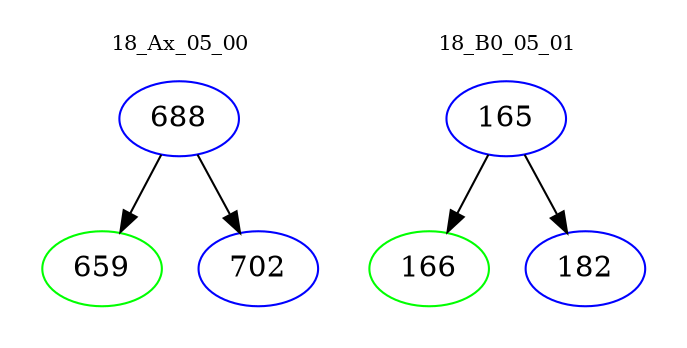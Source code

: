 digraph{
subgraph cluster_0 {
color = white
label = "18_Ax_05_00";
fontsize=10;
T0_688 [label="688", color="blue"]
T0_688 -> T0_659 [color="black"]
T0_659 [label="659", color="green"]
T0_688 -> T0_702 [color="black"]
T0_702 [label="702", color="blue"]
}
subgraph cluster_1 {
color = white
label = "18_B0_05_01";
fontsize=10;
T1_165 [label="165", color="blue"]
T1_165 -> T1_166 [color="black"]
T1_166 [label="166", color="green"]
T1_165 -> T1_182 [color="black"]
T1_182 [label="182", color="blue"]
}
}
